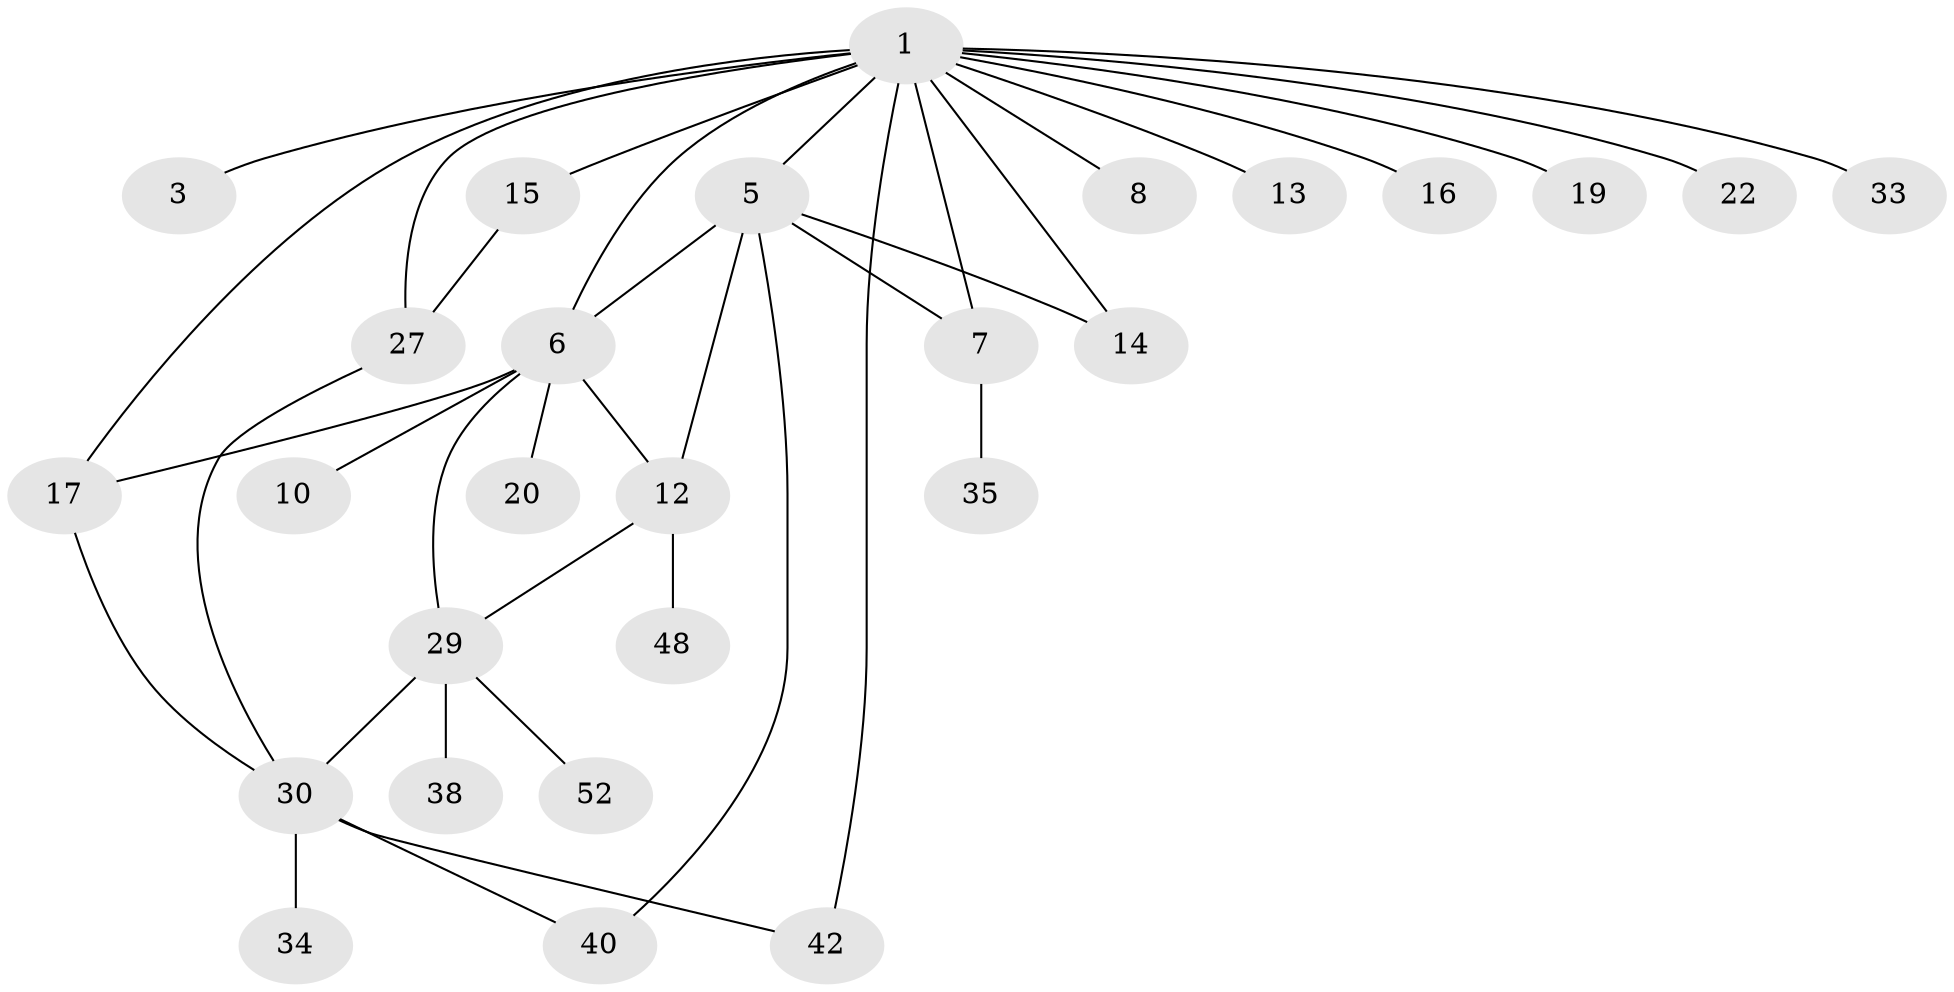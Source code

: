 // original degree distribution, {5: 0.03636363636363636, 19: 0.01818181818181818, 2: 0.18181818181818182, 4: 0.07272727272727272, 8: 0.01818181818181818, 11: 0.01818181818181818, 3: 0.16363636363636364, 1: 0.45454545454545453, 6: 0.03636363636363636}
// Generated by graph-tools (version 1.1) at 2025/14/03/09/25 04:14:46]
// undirected, 27 vertices, 37 edges
graph export_dot {
graph [start="1"]
  node [color=gray90,style=filled];
  1 [super="+2+9"];
  3 [super="+31"];
  5 [super="+18+28"];
  6 [super="+23+41+49+53+54+51+21"];
  7;
  8 [super="+32+24"];
  10;
  12;
  13;
  14;
  15;
  16;
  17 [super="+44"];
  19;
  20;
  22;
  27 [super="+43"];
  29 [super="+47"];
  30;
  33;
  34;
  35 [super="+55"];
  38;
  40;
  42;
  48;
  52;
  1 -- 5 [weight=3];
  1 -- 13;
  1 -- 16;
  1 -- 33;
  1 -- 3;
  1 -- 6;
  1 -- 7;
  1 -- 8 [weight=2];
  1 -- 14 [weight=2];
  1 -- 15;
  1 -- 17;
  1 -- 19;
  1 -- 22;
  1 -- 27 [weight=2];
  1 -- 42;
  5 -- 6;
  5 -- 14;
  5 -- 40;
  5 -- 12;
  5 -- 7;
  6 -- 10;
  6 -- 12;
  6 -- 20;
  6 -- 17;
  6 -- 29;
  7 -- 35;
  12 -- 29;
  12 -- 48;
  15 -- 27;
  17 -- 30;
  27 -- 30;
  29 -- 38;
  29 -- 52;
  29 -- 30;
  30 -- 34;
  30 -- 40;
  30 -- 42;
}
